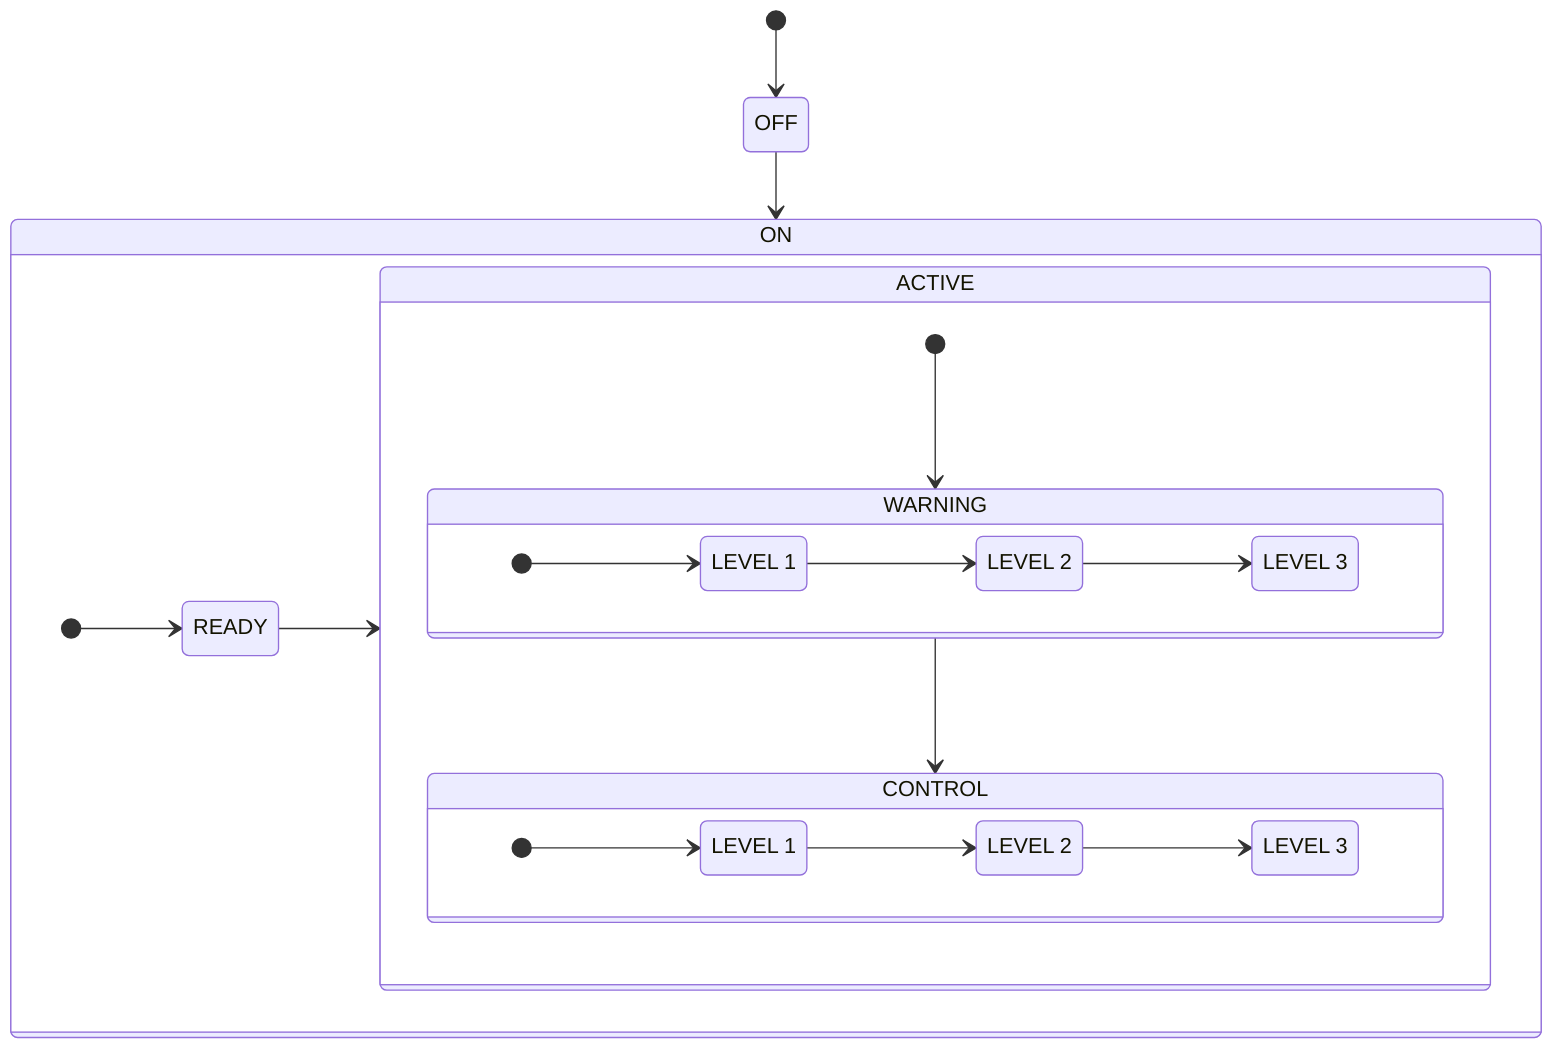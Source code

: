 stateDiagram-v2
off : OFF
on : ON
ready : READY
active : ACTIVE

warning : WARNING
warning_level_1 : LEVEL 1
warning_level_2 : LEVEL 2
warning_level_3 : LEVEL 3

control : CONTROL
control_level_1 : LEVEL 1
control_level_2 : LEVEL 2
control_level_3 : LEVEL 3

direction TB
[*] --> off
off --> on
state on {
    direction LR
    [*] --> ready
    ready --> active
}
state active {
    direction TB
    [*] --> warning
    warning --> control
}
state warning {
    direction LR
    [*] --> warning_level_1
    warning_level_1 --> warning_level_2
    warning_level_2 --> warning_level_3
}

state control {
    direction LR
    [*] --> control_level_1
    control_level_1 --> control_level_2
    control_level_2 --> control_level_3
}